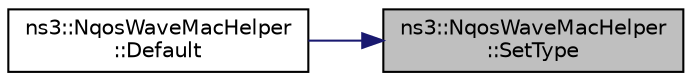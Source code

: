 digraph "ns3::NqosWaveMacHelper::SetType"
{
 // LATEX_PDF_SIZE
  edge [fontname="Helvetica",fontsize="10",labelfontname="Helvetica",labelfontsize="10"];
  node [fontname="Helvetica",fontsize="10",shape=record];
  rankdir="RL";
  Node1 [label="ns3::NqosWaveMacHelper\l::SetType",height=0.2,width=0.4,color="black", fillcolor="grey75", style="filled", fontcolor="black",tooltip=" "];
  Node1 -> Node2 [dir="back",color="midnightblue",fontsize="10",style="solid",fontname="Helvetica"];
  Node2 [label="ns3::NqosWaveMacHelper\l::Default",height=0.2,width=0.4,color="black", fillcolor="white", style="filled",URL="$classns3_1_1_nqos_wave_mac_helper.html#ae5098fd867f08127f1cae2c91684e056",tooltip="Create a mac helper in a default working state."];
}
